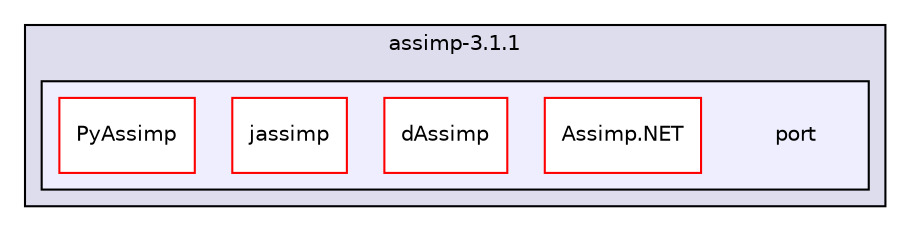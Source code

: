 digraph "assimp/assimp-3.1.1/port" {
  compound=true
  node [ fontsize="10", fontname="Helvetica"];
  edge [ labelfontsize="10", labelfontname="Helvetica"];
  subgraph clusterdir_78484848cdf49f0d07c1c966ffc044c7 {
    graph [ bgcolor="#ddddee", pencolor="black", label="assimp-3.1.1" fontname="Helvetica", fontsize="10", URL="dir_78484848cdf49f0d07c1c966ffc044c7.html"]
  subgraph clusterdir_c07bb0cf62368f3b2e86e82e5d310848 {
    graph [ bgcolor="#eeeeff", pencolor="black", label="" URL="dir_c07bb0cf62368f3b2e86e82e5d310848.html"];
    dir_c07bb0cf62368f3b2e86e82e5d310848 [shape=plaintext label="port"];
    dir_a7fc954bec2b5c34eccb48d9fb6af4a1 [shape=box label="Assimp.NET" color="red" fillcolor="white" style="filled" URL="dir_a7fc954bec2b5c34eccb48d9fb6af4a1.html"];
    dir_58843035e1a12a9b5033bc0401935e31 [shape=box label="dAssimp" color="red" fillcolor="white" style="filled" URL="dir_58843035e1a12a9b5033bc0401935e31.html"];
    dir_45ef96f2f99238d1378546ab8acd2860 [shape=box label="jassimp" color="red" fillcolor="white" style="filled" URL="dir_45ef96f2f99238d1378546ab8acd2860.html"];
    dir_ead026bc2ddb45bf71e7a212b20e8182 [shape=box label="PyAssimp" color="red" fillcolor="white" style="filled" URL="dir_ead026bc2ddb45bf71e7a212b20e8182.html"];
  }
  }
}
